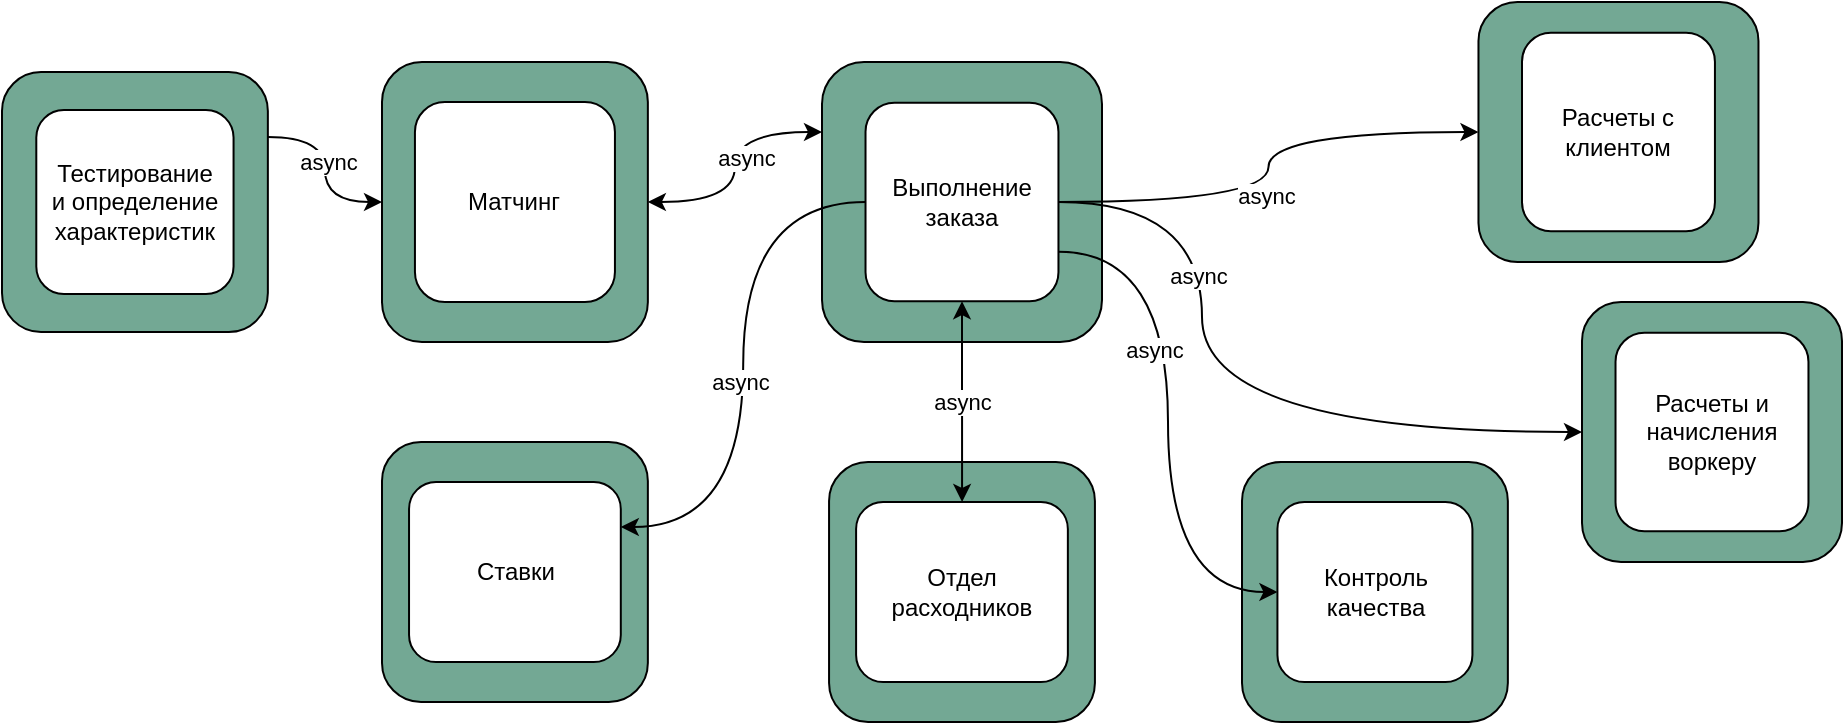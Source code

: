 <mxfile version="22.1.15" type="device">
  <diagram name="Page-1" id="6-ypodGU4imuhWLOmmUE">
    <mxGraphModel dx="1242" dy="907" grid="1" gridSize="10" guides="1" tooltips="1" connect="1" arrows="1" fold="1" page="1" pageScale="1" pageWidth="1169" pageHeight="827" math="0" shadow="0">
      <root>
        <mxCell id="0" />
        <mxCell id="1" parent="0" />
        <mxCell id="8-Uxm5Fo6xMZ_36PzOJS-2" style="edgeStyle=orthogonalEdgeStyle;orthogonalLoop=1;jettySize=auto;html=1;exitX=0;exitY=0.25;exitDx=0;exitDy=0;curved=1;startArrow=classic;startFill=1;" parent="1" source="eoqk6A9xwnbWi6nr3cbr-12" target="eoqk6A9xwnbWi6nr3cbr-6" edge="1">
          <mxGeometry relative="1" as="geometry" />
        </mxCell>
        <mxCell id="8-Uxm5Fo6xMZ_36PzOJS-3" value="async" style="edgeLabel;html=1;align=center;verticalAlign=middle;resizable=0;points=[];" parent="8-Uxm5Fo6xMZ_36PzOJS-2" vertex="1" connectable="0">
          <mxGeometry x="-0.08" y="5" relative="1" as="geometry">
            <mxPoint as="offset" />
          </mxGeometry>
        </mxCell>
        <mxCell id="eoqk6A9xwnbWi6nr3cbr-12" value="" style="rounded=1;whiteSpace=wrap;html=1;fillColor=#73a894;container=0;" parent="1" vertex="1">
          <mxGeometry x="440" y="70" width="140" height="140" as="geometry" />
        </mxCell>
        <mxCell id="eoqk6A9xwnbWi6nr3cbr-23" value="" style="group" parent="1" vertex="1" connectable="0">
          <mxGeometry x="220" y="260" width="132.93" height="130" as="geometry" />
        </mxCell>
        <mxCell id="eoqk6A9xwnbWi6nr3cbr-11" value="" style="rounded=1;whiteSpace=wrap;html=1;fillColor=#73a894;container=0;" parent="eoqk6A9xwnbWi6nr3cbr-23" vertex="1">
          <mxGeometry width="132.93" height="130" as="geometry" />
        </mxCell>
        <mxCell id="wig7u1WO7MASWXM3mxRy-6" value="Ставки" style="rounded=1;whiteSpace=wrap;html=1;" parent="eoqk6A9xwnbWi6nr3cbr-23" vertex="1">
          <mxGeometry x="13.52" y="20" width="105.88" height="90" as="geometry" />
        </mxCell>
        <mxCell id="eoqk6A9xwnbWi6nr3cbr-22" value="" style="group" parent="1" vertex="1" connectable="0">
          <mxGeometry x="220" y="70.01" width="132.93" height="140" as="geometry" />
        </mxCell>
        <mxCell id="eoqk6A9xwnbWi6nr3cbr-6" value="" style="rounded=1;whiteSpace=wrap;html=1;fillColor=#73a894;container=0;" parent="eoqk6A9xwnbWi6nr3cbr-22" vertex="1">
          <mxGeometry width="132.93" height="140" as="geometry" />
        </mxCell>
        <mxCell id="WjcI0IljslNcq2KVw8x4-1" value="Матчинг" style="rounded=1;whiteSpace=wrap;html=1;container=0;" parent="eoqk6A9xwnbWi6nr3cbr-22" vertex="1">
          <mxGeometry x="16.47" y="20" width="100" height="100" as="geometry" />
        </mxCell>
        <mxCell id="eoqk6A9xwnbWi6nr3cbr-26" value="" style="group" parent="1" vertex="1" connectable="0">
          <mxGeometry x="30.0" y="75.01" width="132.93" height="130" as="geometry" />
        </mxCell>
        <mxCell id="eoqk6A9xwnbWi6nr3cbr-16" value="" style="rounded=1;whiteSpace=wrap;html=1;fillColor=#73a894;container=0;" parent="eoqk6A9xwnbWi6nr3cbr-26" vertex="1">
          <mxGeometry width="132.93" height="130" as="geometry" />
        </mxCell>
        <mxCell id="-GNpE_ClzCmvl6oZTril-1" value="Тестирование&lt;br&gt;и определение&lt;br&gt;характеристик" style="rounded=1;whiteSpace=wrap;html=1;" parent="eoqk6A9xwnbWi6nr3cbr-26" vertex="1">
          <mxGeometry x="17.15" y="18.99" width="98.63" height="92.02" as="geometry" />
        </mxCell>
        <mxCell id="eoqk6A9xwnbWi6nr3cbr-27" value="" style="group" parent="1" vertex="1" connectable="0">
          <mxGeometry x="650" y="270" width="132.93" height="130" as="geometry" />
        </mxCell>
        <mxCell id="eoqk6A9xwnbWi6nr3cbr-14" value="" style="rounded=1;whiteSpace=wrap;html=1;fillColor=#73a894;container=0;" parent="eoqk6A9xwnbWi6nr3cbr-27" vertex="1">
          <mxGeometry width="132.93" height="130" as="geometry" />
        </mxCell>
        <mxCell id="wig7u1WO7MASWXM3mxRy-10" value="Контроль&lt;br&gt;качества" style="rounded=1;whiteSpace=wrap;html=1;" parent="eoqk6A9xwnbWi6nr3cbr-27" vertex="1">
          <mxGeometry x="17.715" y="20" width="97.5" height="90" as="geometry" />
        </mxCell>
        <mxCell id="eoqk6A9xwnbWi6nr3cbr-31" value="" style="group" parent="1" vertex="1" connectable="0">
          <mxGeometry x="443.53" y="270" width="132.93" height="130" as="geometry" />
        </mxCell>
        <mxCell id="eoqk6A9xwnbWi6nr3cbr-15" value="" style="rounded=1;whiteSpace=wrap;html=1;fillColor=#73a894;container=0;" parent="eoqk6A9xwnbWi6nr3cbr-31" vertex="1">
          <mxGeometry width="132.93" height="130" as="geometry" />
        </mxCell>
        <mxCell id="wig7u1WO7MASWXM3mxRy-9" value="Отдел расходников" style="rounded=1;whiteSpace=wrap;html=1;" parent="eoqk6A9xwnbWi6nr3cbr-31" vertex="1">
          <mxGeometry x="13.52" y="20" width="105.88" height="90" as="geometry" />
        </mxCell>
        <mxCell id="wig7u1WO7MASWXM3mxRy-4" style="edgeStyle=orthogonalEdgeStyle;orthogonalLoop=1;jettySize=auto;html=1;exitX=1;exitY=0.75;exitDx=0;exitDy=0;entryX=0;entryY=0.5;entryDx=0;entryDy=0;curved=1;endArrow=classic;endFill=1;" parent="1" source="wig7u1WO7MASWXM3mxRy-5" target="wig7u1WO7MASWXM3mxRy-10" edge="1">
          <mxGeometry relative="1" as="geometry" />
        </mxCell>
        <mxCell id="eoqk6A9xwnbWi6nr3cbr-36" value="async" style="edgeLabel;html=1;align=center;verticalAlign=middle;resizable=0;points=[];" parent="wig7u1WO7MASWXM3mxRy-4" vertex="1" connectable="0">
          <mxGeometry x="-0.259" y="-7" relative="1" as="geometry">
            <mxPoint as="offset" />
          </mxGeometry>
        </mxCell>
        <mxCell id="fpALSdUo2TDQL6afOGSB-15" value="" style="edgeStyle=orthogonalEdgeStyle;orthogonalLoop=1;jettySize=auto;html=1;endArrow=classic;endFill=1;curved=1;exitX=0.5;exitY=1;exitDx=0;exitDy=0;startArrow=classic;startFill=1;" parent="1" source="wig7u1WO7MASWXM3mxRy-5" target="wig7u1WO7MASWXM3mxRy-9" edge="1">
          <mxGeometry relative="1" as="geometry" />
        </mxCell>
        <mxCell id="eoqk6A9xwnbWi6nr3cbr-38" value="async" style="edgeLabel;html=1;align=center;verticalAlign=middle;resizable=0;points=[];" parent="fpALSdUo2TDQL6afOGSB-15" vertex="1" connectable="0">
          <mxGeometry x="0.004" relative="1" as="geometry">
            <mxPoint as="offset" />
          </mxGeometry>
        </mxCell>
        <mxCell id="fpALSdUo2TDQL6afOGSB-17" value="" style="edgeStyle=orthogonalEdgeStyle;orthogonalLoop=1;jettySize=auto;html=1;curved=1;endArrow=classic;endFill=1;entryX=1;entryY=0.25;entryDx=0;entryDy=0;" parent="1" source="wig7u1WO7MASWXM3mxRy-5" target="wig7u1WO7MASWXM3mxRy-6" edge="1">
          <mxGeometry relative="1" as="geometry" />
        </mxCell>
        <mxCell id="eoqk6A9xwnbWi6nr3cbr-39" value="async" style="edgeLabel;html=1;align=center;verticalAlign=middle;resizable=0;points=[];" parent="fpALSdUo2TDQL6afOGSB-17" vertex="1" connectable="0">
          <mxGeometry x="0.056" y="-2" relative="1" as="geometry">
            <mxPoint as="offset" />
          </mxGeometry>
        </mxCell>
        <mxCell id="AJUJlFNlzwgCinhVkK3E-5" style="edgeStyle=orthogonalEdgeStyle;orthogonalLoop=1;jettySize=auto;html=1;exitX=1;exitY=0.5;exitDx=0;exitDy=0;curved=1;entryX=0;entryY=0.5;entryDx=0;entryDy=0;" parent="1" source="wig7u1WO7MASWXM3mxRy-5" target="VhZoAseScRPYfmuqI20N-7" edge="1">
          <mxGeometry relative="1" as="geometry">
            <mxPoint x="758.235" y="105" as="targetPoint" />
          </mxGeometry>
        </mxCell>
        <mxCell id="8-Uxm5Fo6xMZ_36PzOJS-1" value="async" style="edgeLabel;html=1;align=center;verticalAlign=middle;resizable=0;points=[];" parent="AJUJlFNlzwgCinhVkK3E-5" vertex="1" connectable="0">
          <mxGeometry x="-0.149" y="3" relative="1" as="geometry">
            <mxPoint as="offset" />
          </mxGeometry>
        </mxCell>
        <mxCell id="VhZoAseScRPYfmuqI20N-5" style="edgeStyle=orthogonalEdgeStyle;rounded=0;orthogonalLoop=1;jettySize=auto;html=1;exitX=1;exitY=0.5;exitDx=0;exitDy=0;entryX=0;entryY=0.5;entryDx=0;entryDy=0;curved=1;" edge="1" parent="1" source="wig7u1WO7MASWXM3mxRy-5" target="VhZoAseScRPYfmuqI20N-2">
          <mxGeometry relative="1" as="geometry">
            <Array as="points">
              <mxPoint x="630" y="140" />
              <mxPoint x="630" y="255" />
            </Array>
          </mxGeometry>
        </mxCell>
        <mxCell id="VhZoAseScRPYfmuqI20N-6" value="async" style="edgeLabel;html=1;align=center;verticalAlign=middle;resizable=0;points=[];" vertex="1" connectable="0" parent="VhZoAseScRPYfmuqI20N-5">
          <mxGeometry x="-0.425" y="-2" relative="1" as="geometry">
            <mxPoint as="offset" />
          </mxGeometry>
        </mxCell>
        <mxCell id="wig7u1WO7MASWXM3mxRy-5" value="Выполнение заказа" style="rounded=1;whiteSpace=wrap;html=1;container=0;" parent="1" vertex="1">
          <mxGeometry x="461.76" y="90.39" width="96.47" height="99.23" as="geometry" />
        </mxCell>
        <mxCell id="8-Uxm5Fo6xMZ_36PzOJS-4" style="edgeStyle=orthogonalEdgeStyle;orthogonalLoop=1;jettySize=auto;html=1;exitX=1;exitY=0.25;exitDx=0;exitDy=0;entryX=0;entryY=0.5;entryDx=0;entryDy=0;curved=1;" parent="1" source="eoqk6A9xwnbWi6nr3cbr-16" target="eoqk6A9xwnbWi6nr3cbr-6" edge="1">
          <mxGeometry relative="1" as="geometry" />
        </mxCell>
        <mxCell id="8-Uxm5Fo6xMZ_36PzOJS-5" value="async" style="edgeLabel;html=1;align=center;verticalAlign=middle;resizable=0;points=[];" parent="8-Uxm5Fo6xMZ_36PzOJS-4" vertex="1" connectable="0">
          <mxGeometry x="-0.09" y="1" relative="1" as="geometry">
            <mxPoint as="offset" />
          </mxGeometry>
        </mxCell>
        <mxCell id="VhZoAseScRPYfmuqI20N-3" value="" style="group" vertex="1" connectable="0" parent="1">
          <mxGeometry x="820" y="190" width="130" height="130" as="geometry" />
        </mxCell>
        <mxCell id="VhZoAseScRPYfmuqI20N-2" value="" style="rounded=1;whiteSpace=wrap;html=1;fillColor=#73a894;container=0;" vertex="1" parent="VhZoAseScRPYfmuqI20N-3">
          <mxGeometry width="130" height="130" as="geometry" />
        </mxCell>
        <mxCell id="VhZoAseScRPYfmuqI20N-1" value="Расчеты и начисления воркеру" style="rounded=1;whiteSpace=wrap;html=1;container=0;" vertex="1" parent="VhZoAseScRPYfmuqI20N-3">
          <mxGeometry x="16.76" y="15.39" width="96.47" height="99.23" as="geometry" />
        </mxCell>
        <mxCell id="VhZoAseScRPYfmuqI20N-8" value="" style="group" vertex="1" connectable="0" parent="1">
          <mxGeometry x="768.235" y="40.005" width="140" height="130" as="geometry" />
        </mxCell>
        <mxCell id="VhZoAseScRPYfmuqI20N-7" value="" style="rounded=1;whiteSpace=wrap;html=1;fillColor=#73a894;container=0;" vertex="1" parent="VhZoAseScRPYfmuqI20N-8">
          <mxGeometry width="140" height="130" as="geometry" />
        </mxCell>
        <mxCell id="AJUJlFNlzwgCinhVkK3E-1" value="Расчеты с клиентом" style="rounded=1;whiteSpace=wrap;html=1;container=0;" parent="VhZoAseScRPYfmuqI20N-8" vertex="1">
          <mxGeometry x="21.765" y="15.385" width="96.47" height="99.23" as="geometry" />
        </mxCell>
      </root>
    </mxGraphModel>
  </diagram>
</mxfile>
